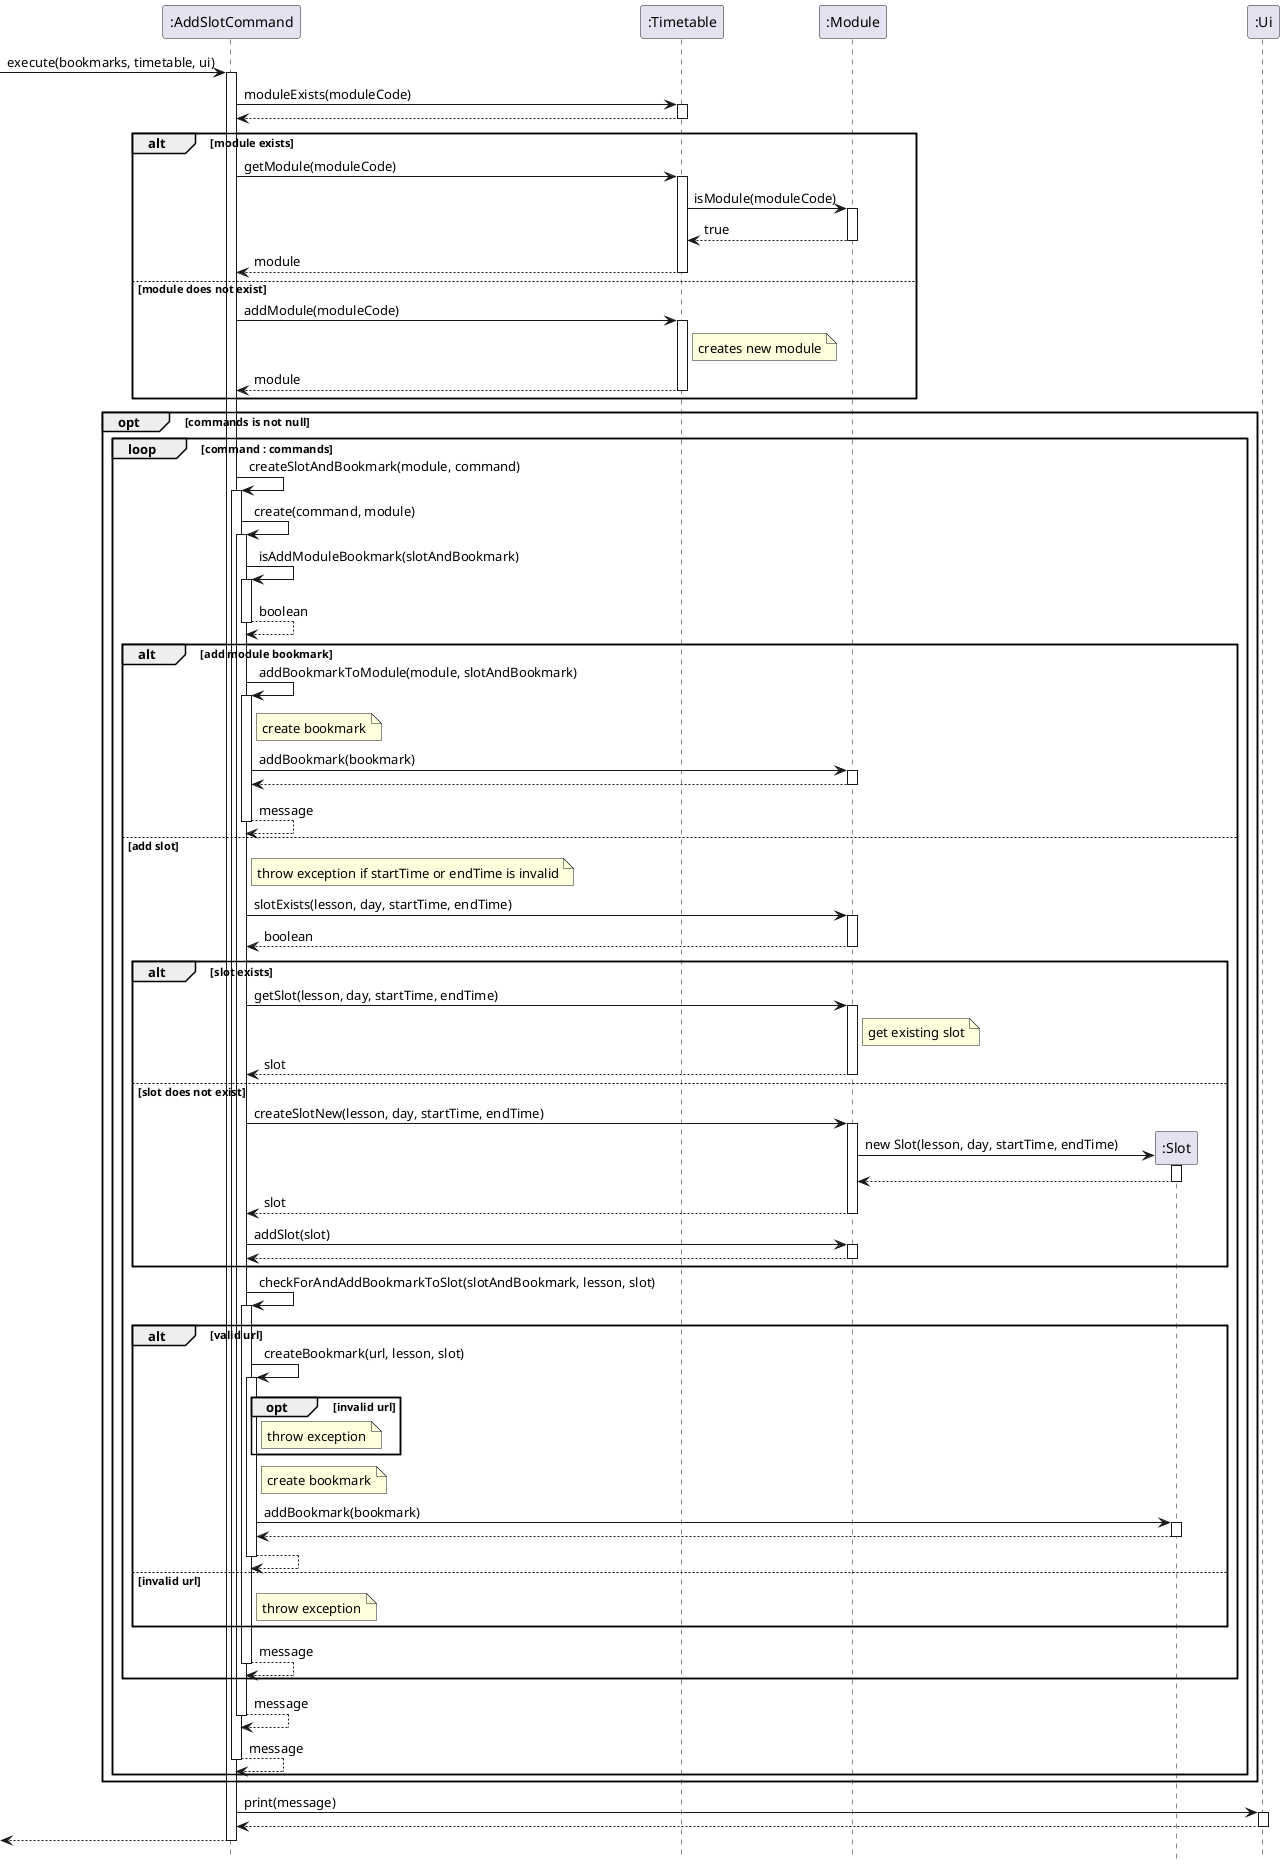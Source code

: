 @startuml
hide footbox
skinparam ParticipantPadding 20

participant ":AddSlotCommand" as AddSlotCommand
participant ":Timetable" as Timetable
participant ":Module" as Module
'participant ":Module" as ModuleNew
'participant ":Slot" as Slot
participant ":Slot" as SlotNew
'participant ":Bookmark" as BookmarkSlot
'participant ":Bookmark" as BookmarkModule
participant ":Ui" as Ui




[-> AddSlotCommand : execute(bookmarks, timetable, ui)
activate AddSlotCommand

AddSlotCommand -> Timetable : moduleExists(moduleCode)
activate Timetable

Timetable --> AddSlotCommand
deactivate Timetable

alt module exists
    AddSlotCommand -> Timetable : getModule(moduleCode)
    activate Timetable

    Timetable -> Module : isModule(moduleCode)
    activate Module

    Module --> Timetable : true
    deactivate Module

    Timetable --> AddSlotCommand : module
    deactivate Timetable

else module does not exist
    AddSlotCommand -> Timetable : addModule(moduleCode)
    activate Timetable

    note right of Timetable : creates new module

'    Timetable -> ModuleNew ** : create(moduleCode)
'    activate ModuleNew
'
'    ModuleNew --> Timetable
'    deactivate ModuleNew

    Timetable --> AddSlotCommand : module
    deactivate Timetable
end

opt commands is not null
    loop command : commands
        AddSlotCommand -> AddSlotCommand : createSlotAndBookmark(module, command)
        activate AddSlotCommand

        AddSlotCommand -> AddSlotCommand : create(command, module)
        activate AddSlotCommand

        AddSlotCommand -> AddSlotCommand : isAddModuleBookmark(slotAndBookmark)
        activate AddSlotCommand

        AddSlotCommand --> AddSlotCommand : boolean
        deactivate AddSlotCommand

        alt add module bookmark
            AddSlotCommand -> AddSlotCommand : addBookmarkToModule(module, slotAndBookmark)
            activate AddSlotCommand

            note right of AddSlotCommand : create bookmark

'            AddSlotCommand -> BookmarkModule ** : create(description, url)
'            activate BookmarkModule
'
'            BookmarkModule --> AddSlotCommand
'            deactivate BookmarkModule

            AddSlotCommand -> Module : addBookmark(bookmark)
            activate Module

            Module --> AddSlotCommand
            deactivate Module

            AddSlotCommand --> AddSlotCommand : message
            deactivate AddSlotCommand
        else add slot

            note right of AddSlotCommand : throw exception if startTime or endTime is invalid

            AddSlotCommand -> Module : slotExists(lesson, day, startTime, endTime)
            activate Module

            Module --> AddSlotCommand : boolean
            deactivate Module

            alt slot exists
                AddSlotCommand -> Module : getSlot(lesson, day, startTime, endTime)
                activate Module

                note right of Module : get existing slot

'                Module -> Slot : match(lesson, day, startTime, endTime)
'                activate Slot
'
'                Slot --> Module : true
'                deactivate Slot

                Module --> AddSlotCommand : slot
                deactivate Module
            else slot does not exist
                AddSlotCommand -> Module : createSlotNew(lesson, day, startTime, endTime)
                activate Module

                Module -> SlotNew ** : new Slot(lesson, day, startTime, endTime)
                activate SlotNew

                SlotNew --> Module
                deactivate SlotNew

                Module --> AddSlotCommand : slot
                deactivate Module

                AddSlotCommand -> Module : addSlot(slot)
                activate Module

                Module --> AddSlotCommand
                deactivate Module
            end

            AddSlotCommand -> AddSlotCommand : checkForAndAddBookmarkToSlot(slotAndBookmark, lesson, slot)
            activate AddSlotCommand

            alt valid url
                AddSlotCommand -> AddSlotCommand : createBookmark(url, lesson, slot)
                activate AddSlotCommand

                opt invalid url
                    note right of AddSlotCommand : throw exception
                end

                note right of AddSlotCommand : create bookmark

'                AddSlotCommand -> BookmarkSlot ** : create(lesson, url)
'                activate BookmarkSlot
'
'                BookmarkSlot --> AddSlotCommand
'                deactivate BookmarkSlot

                AddSlotCommand -> SlotNew : addBookmark(bookmark)
                activate SlotNew

                SlotNew --> AddSlotCommand
                deactivate SlotNew

                AddSlotCommand --> AddSlotCommand
                deactivate AddSlotCommand
            else invalid url
                note right of AddSlotCommand : throw exception
            end

            AddSlotCommand --> AddSlotCommand : message
            deactivate AddSlotCommand
        end


        AddSlotCommand --> AddSlotCommand : message
        deactivate AddSlotCommand

        AddSlotCommand --> AddSlotCommand : message
        deactivate AddSlotCommand
    end
end


AddSlotCommand -> Ui : print(message)
activate Ui

Ui --> AddSlotCommand
deactivate Ui

AddSlotCommand -->[
deactivate AddSlotCommand

@enduml